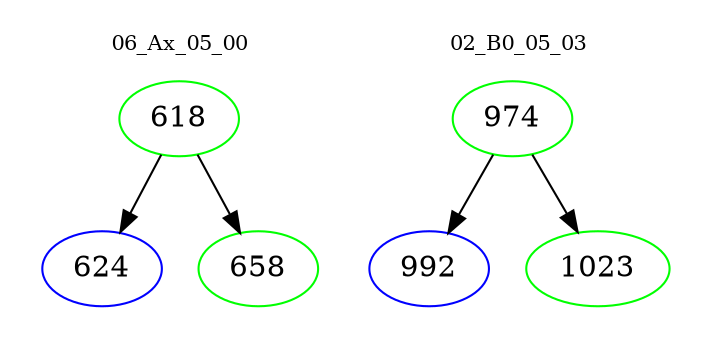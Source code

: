 digraph{
subgraph cluster_0 {
color = white
label = "06_Ax_05_00";
fontsize=10;
T0_618 [label="618", color="green"]
T0_618 -> T0_624 [color="black"]
T0_624 [label="624", color="blue"]
T0_618 -> T0_658 [color="black"]
T0_658 [label="658", color="green"]
}
subgraph cluster_1 {
color = white
label = "02_B0_05_03";
fontsize=10;
T1_974 [label="974", color="green"]
T1_974 -> T1_992 [color="black"]
T1_992 [label="992", color="blue"]
T1_974 -> T1_1023 [color="black"]
T1_1023 [label="1023", color="green"]
}
}

